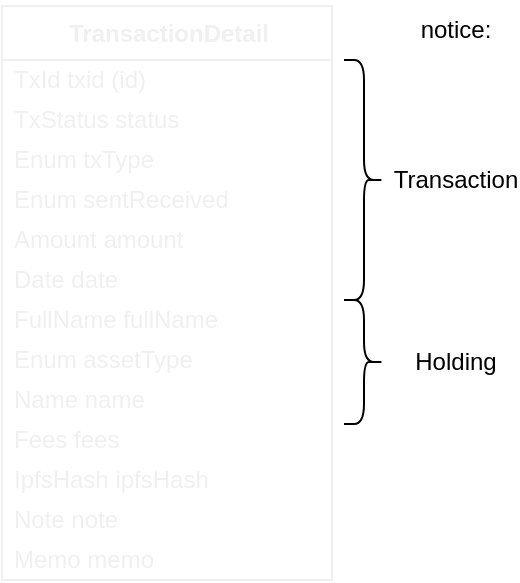 <mxfile>
    <diagram id="jyM7Dry7akG6XX9Me1GQ" name="Model">
        <mxGraphModel dx="-2530" dy="-5148" grid="0" gridSize="10" guides="1" tooltips="1" connect="1" arrows="1" fold="1" page="1" pageScale="1" pageWidth="850" pageHeight="1100" math="0" shadow="0">
            <root>
                <mxCell id="0"/>
                <mxCell id="1" parent="0"/>
                <mxCell id="44" value="&lt;b&gt;TransactionDetail&lt;/b&gt;" style="swimlane;fontStyle=0;align=center;verticalAlign=top;childLayout=stackLayout;horizontal=1;startSize=27;horizontalStack=0;resizeParent=1;resizeParentMax=0;resizeLast=0;collapsible=0;marginBottom=0;html=1;labelBackgroundColor=none;fontColor=#F0F0F0;strokeColor=#F0F0F0;" parent="1" vertex="1">
                    <mxGeometry x="4286" y="5519" width="165" height="287" as="geometry"/>
                </mxCell>
                <mxCell id="53" value="TxId txid (id)" style="text;html=1;strokeColor=none;fillColor=none;align=left;verticalAlign=middle;spacingLeft=4;spacingRight=4;overflow=hidden;rotatable=0;points=[[0,0.5],[1,0.5]];portConstraint=eastwest;labelBackgroundColor=none;fontColor=#F0F0F0;" parent="44" vertex="1">
                    <mxGeometry y="27" width="165" height="20" as="geometry"/>
                </mxCell>
                <mxCell id="54" value="TxStatus status" style="text;html=1;strokeColor=none;fillColor=none;align=left;verticalAlign=middle;spacingLeft=4;spacingRight=4;overflow=hidden;rotatable=0;points=[[0,0.5],[1,0.5]];portConstraint=eastwest;labelBackgroundColor=none;fontColor=#F0F0F0;" parent="44" vertex="1">
                    <mxGeometry y="47" width="165" height="20" as="geometry"/>
                </mxCell>
                <mxCell id="55" value="Enum txType" style="text;html=1;strokeColor=none;fillColor=none;align=left;verticalAlign=middle;spacingLeft=4;spacingRight=4;overflow=hidden;rotatable=0;points=[[0,0.5],[1,0.5]];portConstraint=eastwest;labelBackgroundColor=none;fontColor=#F0F0F0;" parent="44" vertex="1">
                    <mxGeometry y="67" width="165" height="20" as="geometry"/>
                </mxCell>
                <mxCell id="56" value="Enum sentReceived" style="text;html=1;strokeColor=none;fillColor=none;align=left;verticalAlign=middle;spacingLeft=4;spacingRight=4;overflow=hidden;rotatable=0;points=[[0,0.5],[1,0.5]];portConstraint=eastwest;labelBackgroundColor=none;fontColor=#F0F0F0;" parent="44" vertex="1">
                    <mxGeometry y="87" width="165" height="20" as="geometry"/>
                </mxCell>
                <mxCell id="48" value="Amount amount" style="text;html=1;strokeColor=none;fillColor=none;align=left;verticalAlign=middle;spacingLeft=4;spacingRight=4;overflow=hidden;rotatable=0;points=[[0,0.5],[1,0.5]];portConstraint=eastwest;labelBackgroundColor=none;fontColor=#F0F0F0;" parent="44" vertex="1">
                    <mxGeometry y="107" width="165" height="20" as="geometry"/>
                </mxCell>
                <mxCell id="57" value="Date date" style="text;html=1;strokeColor=none;fillColor=none;align=left;verticalAlign=middle;spacingLeft=4;spacingRight=4;overflow=hidden;rotatable=0;points=[[0,0.5],[1,0.5]];portConstraint=eastwest;labelBackgroundColor=none;fontColor=#F0F0F0;" parent="44" vertex="1">
                    <mxGeometry y="127" width="165" height="20" as="geometry"/>
                </mxCell>
                <mxCell id="45" value="FullName fullName" style="text;html=1;strokeColor=none;fillColor=none;align=left;verticalAlign=middle;spacingLeft=4;spacingRight=4;overflow=hidden;rotatable=0;points=[[0,0.5],[1,0.5]];portConstraint=eastwest;labelBackgroundColor=none;fontColor=#F0F0F0;" parent="44" vertex="1">
                    <mxGeometry y="147" width="165" height="20" as="geometry"/>
                </mxCell>
                <mxCell id="46" value="Enum assetType" style="text;html=1;strokeColor=none;fillColor=none;align=left;verticalAlign=middle;spacingLeft=4;spacingRight=4;overflow=hidden;rotatable=0;points=[[0,0.5],[1,0.5]];portConstraint=eastwest;labelBackgroundColor=none;fontColor=#F0F0F0;" parent="44" vertex="1">
                    <mxGeometry y="167" width="165" height="20" as="geometry"/>
                </mxCell>
                <mxCell id="47" value="Name name" style="text;html=1;strokeColor=none;fillColor=none;align=left;verticalAlign=middle;spacingLeft=4;spacingRight=4;overflow=hidden;rotatable=0;points=[[0,0.5],[1,0.5]];portConstraint=eastwest;labelBackgroundColor=none;fontColor=#F0F0F0;" parent="44" vertex="1">
                    <mxGeometry y="187" width="165" height="20" as="geometry"/>
                </mxCell>
                <mxCell id="49" value="Fees fees" style="text;html=1;strokeColor=none;fillColor=none;align=left;verticalAlign=middle;spacingLeft=4;spacingRight=4;overflow=hidden;rotatable=0;points=[[0,0.5],[1,0.5]];portConstraint=eastwest;labelBackgroundColor=none;fontColor=#F0F0F0;" parent="44" vertex="1">
                    <mxGeometry y="207" width="165" height="20" as="geometry"/>
                </mxCell>
                <mxCell id="50" value="IpfsHash ipfsHash" style="text;html=1;strokeColor=none;fillColor=none;align=left;verticalAlign=middle;spacingLeft=4;spacingRight=4;overflow=hidden;rotatable=0;points=[[0,0.5],[1,0.5]];portConstraint=eastwest;labelBackgroundColor=none;fontColor=#F0F0F0;" parent="44" vertex="1">
                    <mxGeometry y="227" width="165" height="20" as="geometry"/>
                </mxCell>
                <mxCell id="51" value="Note note" style="text;html=1;strokeColor=none;fillColor=none;align=left;verticalAlign=middle;spacingLeft=4;spacingRight=4;overflow=hidden;rotatable=0;points=[[0,0.5],[1,0.5]];portConstraint=eastwest;labelBackgroundColor=none;fontColor=#F0F0F0;" parent="44" vertex="1">
                    <mxGeometry y="247" width="165" height="20" as="geometry"/>
                </mxCell>
                <mxCell id="52" value="Memo memo" style="text;html=1;strokeColor=none;fillColor=none;align=left;verticalAlign=middle;spacingLeft=4;spacingRight=4;overflow=hidden;rotatable=0;points=[[0,0.5],[1,0.5]];portConstraint=eastwest;labelBackgroundColor=none;fontColor=#F0F0F0;" parent="44" vertex="1">
                    <mxGeometry y="267" width="165" height="20" as="geometry"/>
                </mxCell>
                <mxCell id="58" value="" style="shape=curlyBracket;whiteSpace=wrap;html=1;rounded=1;flipH=1;" parent="1" vertex="1">
                    <mxGeometry x="4457" y="5546" width="20" height="120" as="geometry"/>
                </mxCell>
                <mxCell id="59" value="" style="shape=curlyBracket;whiteSpace=wrap;html=1;rounded=1;flipH=1;" parent="1" vertex="1">
                    <mxGeometry x="4457" y="5666" width="20" height="62" as="geometry"/>
                </mxCell>
                <mxCell id="60" value="Transaction" style="text;html=1;strokeColor=none;fillColor=none;align=center;verticalAlign=middle;whiteSpace=wrap;rounded=0;" parent="1" vertex="1">
                    <mxGeometry x="4483" y="5591" width="60" height="30" as="geometry"/>
                </mxCell>
                <mxCell id="61" value="Holding" style="text;html=1;strokeColor=none;fillColor=none;align=center;verticalAlign=middle;whiteSpace=wrap;rounded=0;" parent="1" vertex="1">
                    <mxGeometry x="4483" y="5682" width="60" height="30" as="geometry"/>
                </mxCell>
                <mxCell id="62" value="notice:" style="text;html=1;strokeColor=none;fillColor=none;align=center;verticalAlign=middle;whiteSpace=wrap;rounded=0;" parent="1" vertex="1">
                    <mxGeometry x="4483" y="5516" width="60" height="30" as="geometry"/>
                </mxCell>
            </root>
        </mxGraphModel>
    </diagram>
    <diagram id="Y6psbzw1-mjbJOXWfqlP" name="Definitions">
        <mxGraphModel dx="942" dy="352" grid="0" gridSize="10" guides="1" tooltips="1" connect="1" arrows="1" fold="1" page="1" pageScale="1" pageWidth="850" pageHeight="1100" math="0" shadow="0">
            <root>
                <mxCell id="SWuP3zMKrlDV6iKNwATd-0"/>
                <mxCell id="SWuP3zMKrlDV6iKNwATd-1" parent="SWuP3zMKrlDV6iKNwATd-0"/>
            </root>
        </mxGraphModel>
    </diagram>
    <diagram id="7XGxT9TCu0bTfMzZmU2E" name="validations">
        <mxGraphModel dx="942" dy="352" grid="0" gridSize="10" guides="1" tooltips="1" connect="1" arrows="1" fold="1" page="1" pageScale="1" pageWidth="850" pageHeight="1100" math="0" shadow="0">
            <root>
                <mxCell id="1NEFXrKM-2yHa-C00hY5-0"/>
                <mxCell id="1NEFXrKM-2yHa-C00hY5-1" parent="1NEFXrKM-2yHa-C00hY5-0"/>
            </root>
        </mxGraphModel>
    </diagram>
</mxfile>